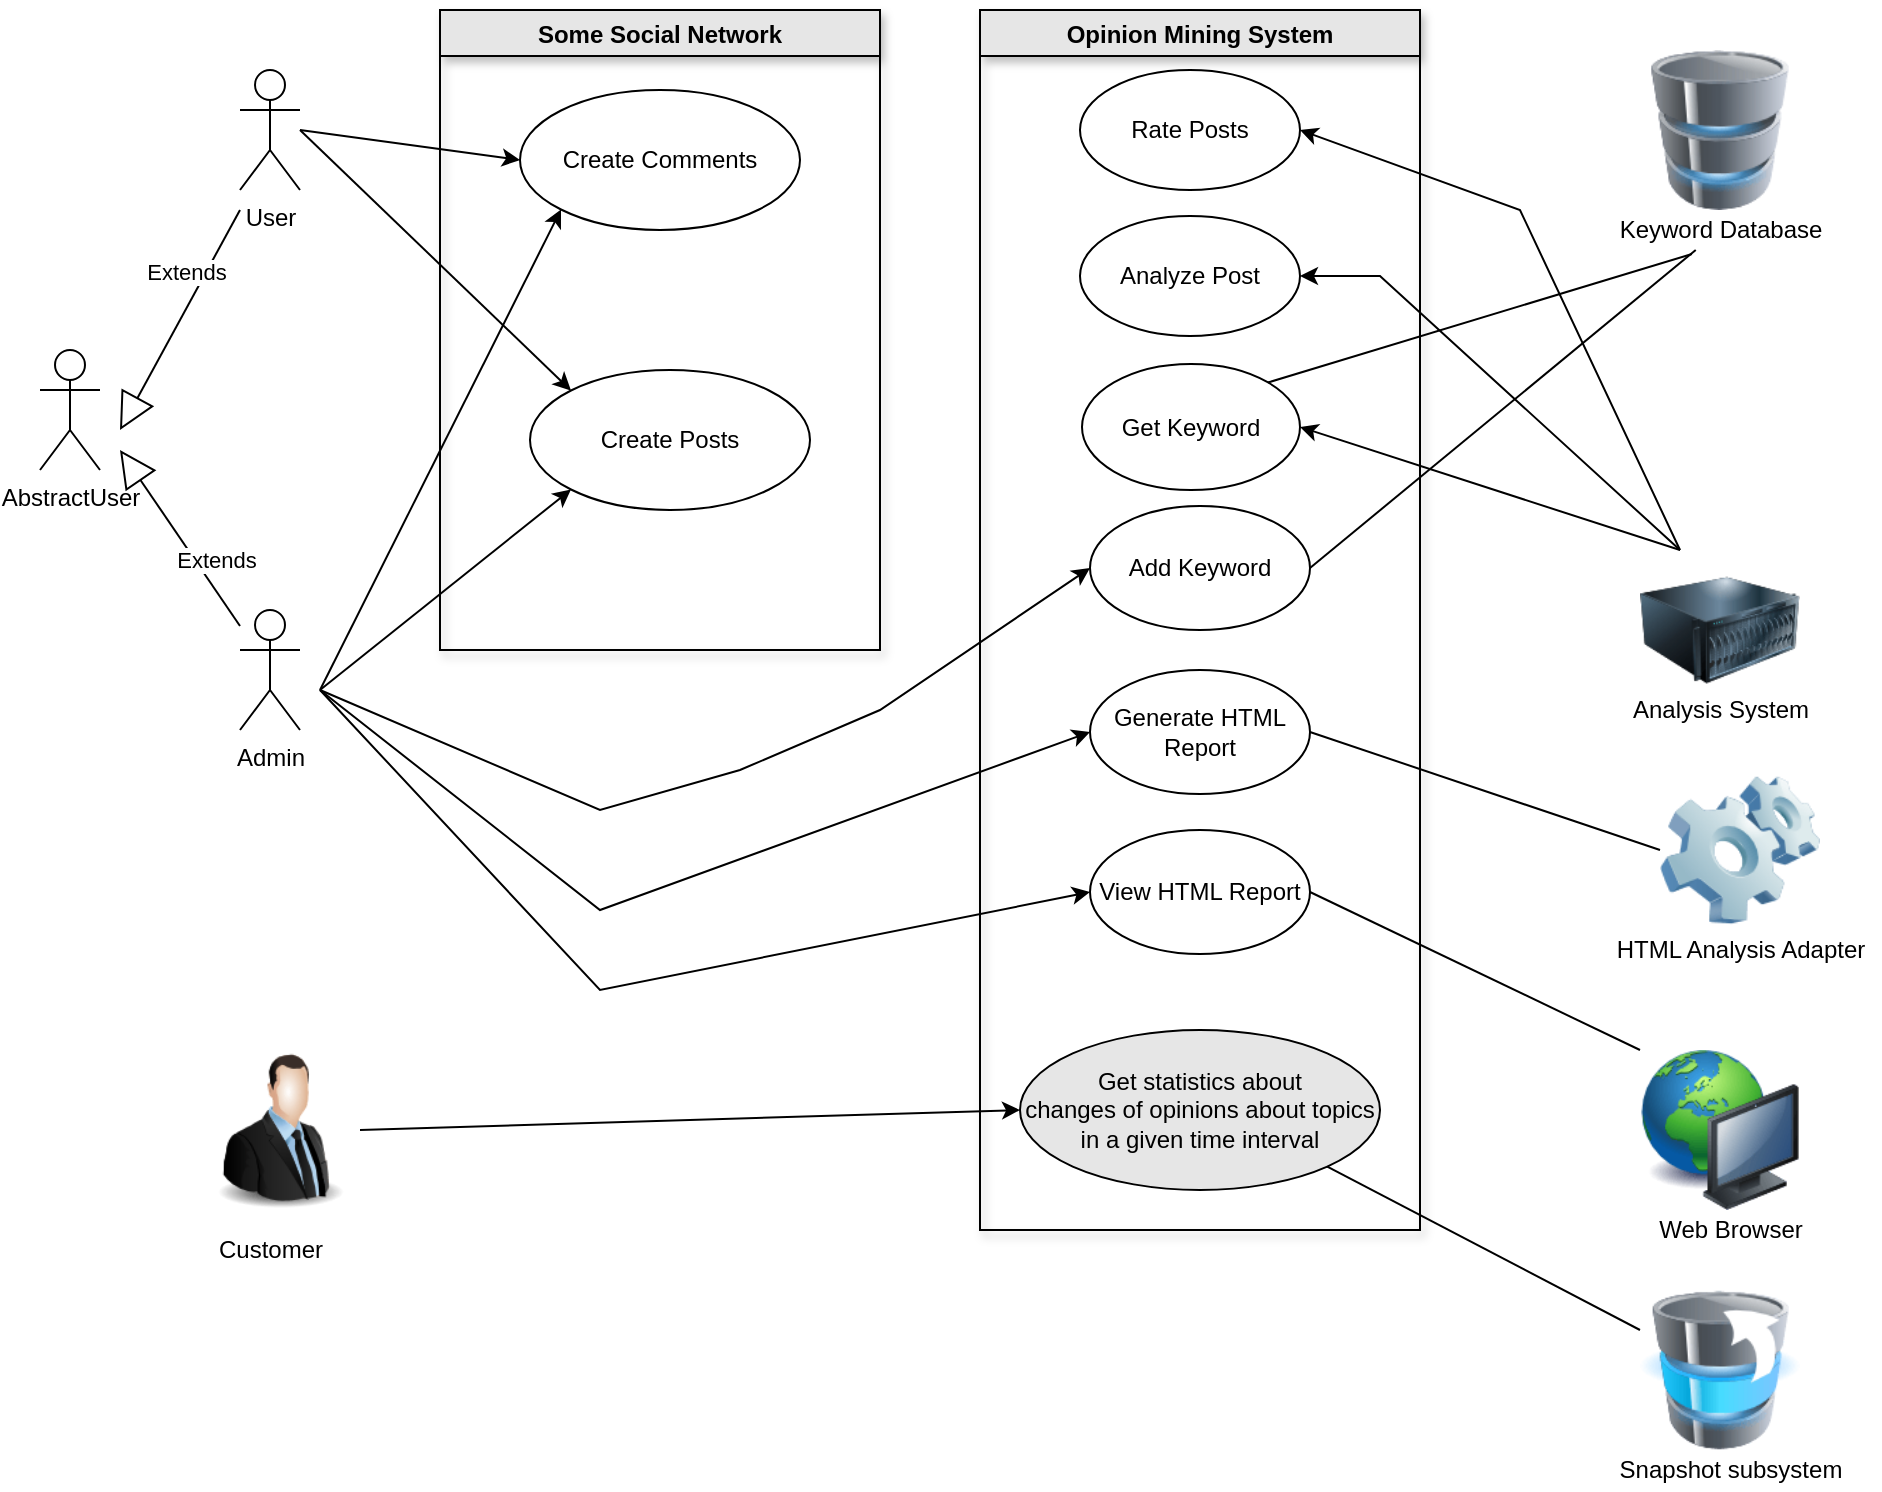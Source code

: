 <mxfile version="15.8.6" type="device"><diagram id="Ck7gXhbes9SMuV-gNXvy" name="Page-1"><mxGraphModel dx="1150" dy="511" grid="1" gridSize="10" guides="1" tooltips="1" connect="1" arrows="1" fold="1" page="1" pageScale="1" pageWidth="850" pageHeight="1100" math="0" shadow="0"><root><mxCell id="0"/><mxCell id="1" parent="0"/><mxCell id="Xl5pFJDbR5ZIWvUPMfdJ-1" value="AbstractUser" style="shape=umlActor;verticalLabelPosition=bottom;verticalAlign=top;html=1;outlineConnect=0;" parent="1" vertex="1"><mxGeometry x="40" y="190" width="30" height="60" as="geometry"/></mxCell><mxCell id="Xl5pFJDbR5ZIWvUPMfdJ-21" style="edgeStyle=none;rounded=0;orthogonalLoop=1;jettySize=auto;html=1;entryX=0;entryY=0;entryDx=0;entryDy=0;" parent="1" target="Xl5pFJDbR5ZIWvUPMfdJ-42" edge="1"><mxGeometry relative="1" as="geometry"><mxPoint x="170" y="80" as="sourcePoint"/><mxPoint x="300" y="175" as="targetPoint"/></mxGeometry></mxCell><mxCell id="Xl5pFJDbR5ZIWvUPMfdJ-31" style="edgeStyle=none;rounded=0;orthogonalLoop=1;jettySize=auto;html=1;entryX=0;entryY=0.5;entryDx=0;entryDy=0;" parent="1" target="Xl5pFJDbR5ZIWvUPMfdJ-30" edge="1"><mxGeometry relative="1" as="geometry"><mxPoint x="180" y="360" as="sourcePoint"/><Array as="points"><mxPoint x="320" y="420"/><mxPoint x="390" y="400"/><mxPoint x="460" y="370"/></Array></mxGeometry></mxCell><mxCell id="Xl5pFJDbR5ZIWvUPMfdJ-2" value="Admin" style="shape=umlActor;verticalLabelPosition=bottom;verticalAlign=top;html=1;outlineConnect=0;" parent="1" vertex="1"><mxGeometry x="140" y="320" width="30" height="60" as="geometry"/></mxCell><mxCell id="Xl5pFJDbR5ZIWvUPMfdJ-17" style="edgeStyle=none;rounded=0;orthogonalLoop=1;jettySize=auto;html=1;entryX=0;entryY=0.5;entryDx=0;entryDy=0;" parent="1" target="Xl5pFJDbR5ZIWvUPMfdJ-15" edge="1"><mxGeometry relative="1" as="geometry"><mxPoint x="170" y="80" as="sourcePoint"/></mxGeometry></mxCell><mxCell id="Xl5pFJDbR5ZIWvUPMfdJ-4" value="User" style="shape=umlActor;verticalLabelPosition=bottom;verticalAlign=top;html=1;outlineConnect=0;" parent="1" vertex="1"><mxGeometry x="140" y="50" width="30" height="60" as="geometry"/></mxCell><mxCell id="Xl5pFJDbR5ZIWvUPMfdJ-26" style="rounded=0;orthogonalLoop=1;jettySize=auto;html=1;entryX=1;entryY=0.5;entryDx=0;entryDy=0;" parent="1" target="Xl5pFJDbR5ZIWvUPMfdJ-25" edge="1"><mxGeometry relative="1" as="geometry"><mxPoint x="860" y="290" as="sourcePoint"/><Array as="points"><mxPoint x="710" y="153"/></Array></mxGeometry></mxCell><mxCell id="Xl5pFJDbR5ZIWvUPMfdJ-35" style="edgeStyle=none;rounded=0;orthogonalLoop=1;jettySize=auto;html=1;exitX=0.25;exitY=0;exitDx=0;exitDy=0;entryX=1;entryY=0.5;entryDx=0;entryDy=0;" parent="1" source="Xl5pFJDbR5ZIWvUPMfdJ-10" target="Xl5pFJDbR5ZIWvUPMfdJ-34" edge="1"><mxGeometry relative="1" as="geometry"><mxPoint x="670" y="130" as="targetPoint"/><Array as="points"><mxPoint x="780" y="120"/></Array></mxGeometry></mxCell><mxCell id="Xl5pFJDbR5ZIWvUPMfdJ-18" value="Extends" style="endArrow=block;endSize=16;endFill=0;html=1;rounded=0;" parent="1" source="Xl5pFJDbR5ZIWvUPMfdJ-2" edge="1"><mxGeometry x="-0.364" y="-9" width="160" relative="1" as="geometry"><mxPoint x="340" y="230" as="sourcePoint"/><mxPoint x="80" y="240" as="targetPoint"/><mxPoint as="offset"/></mxGeometry></mxCell><mxCell id="Xl5pFJDbR5ZIWvUPMfdJ-19" value="Extends" style="endArrow=block;endSize=16;endFill=0;html=1;rounded=0;" parent="1" edge="1"><mxGeometry x="-0.364" y="-9" width="160" relative="1" as="geometry"><mxPoint x="140" y="120" as="sourcePoint"/><mxPoint x="80" y="230" as="targetPoint"/><mxPoint as="offset"/></mxGeometry></mxCell><mxCell id="Xl5pFJDbR5ZIWvUPMfdJ-40" value="" style="group" parent="1" vertex="1" connectable="0"><mxGeometry x="820" y="40" width="120" height="100" as="geometry"/></mxCell><mxCell id="Xl5pFJDbR5ZIWvUPMfdJ-9" value="" style="image;html=1;image=img/lib/clip_art/computers/Database_128x128.png" parent="Xl5pFJDbR5ZIWvUPMfdJ-40" vertex="1"><mxGeometry x="20" width="80" height="80" as="geometry"/></mxCell><mxCell id="Xl5pFJDbR5ZIWvUPMfdJ-23" value="Keyword Database" style="text;html=1;align=center;verticalAlign=middle;resizable=0;points=[];autosize=1;strokeColor=none;fillColor=none;" parent="Xl5pFJDbR5ZIWvUPMfdJ-40" vertex="1"><mxGeometry y="80" width="120" height="20" as="geometry"/></mxCell><mxCell id="Xl5pFJDbR5ZIWvUPMfdJ-39" value="" style="edgeStyle=none;rounded=0;orthogonalLoop=1;jettySize=auto;html=1;" parent="Xl5pFJDbR5ZIWvUPMfdJ-40" source="Xl5pFJDbR5ZIWvUPMfdJ-23" target="Xl5pFJDbR5ZIWvUPMfdJ-9" edge="1"><mxGeometry relative="1" as="geometry"/></mxCell><mxCell id="Xl5pFJDbR5ZIWvUPMfdJ-41" value="Opinion Mining System" style="swimlane;fillColor=#E6E6E6;shadow=1;" parent="1" vertex="1"><mxGeometry x="510" y="20" width="220" height="610" as="geometry"/></mxCell><mxCell id="Xl5pFJDbR5ZIWvUPMfdJ-34" value="Rate Posts" style="ellipse;whiteSpace=wrap;html=1;" parent="Xl5pFJDbR5ZIWvUPMfdJ-41" vertex="1"><mxGeometry x="50" y="30" width="110" height="60" as="geometry"/></mxCell><mxCell id="Xl5pFJDbR5ZIWvUPMfdJ-25" value="Analyze Post" style="ellipse;whiteSpace=wrap;html=1;" parent="Xl5pFJDbR5ZIWvUPMfdJ-41" vertex="1"><mxGeometry x="50" y="103" width="110" height="60" as="geometry"/></mxCell><mxCell id="Xl5pFJDbR5ZIWvUPMfdJ-30" value="&lt;div&gt;Add Keyword&lt;/div&gt;" style="ellipse;whiteSpace=wrap;html=1;" parent="Xl5pFJDbR5ZIWvUPMfdJ-41" vertex="1"><mxGeometry x="55" y="248" width="110" height="62" as="geometry"/></mxCell><mxCell id="Xl5pFJDbR5ZIWvUPMfdJ-51" value="Get Keyword" style="ellipse;whiteSpace=wrap;html=1;fillColor=#FFFFFF;" parent="Xl5pFJDbR5ZIWvUPMfdJ-41" vertex="1"><mxGeometry x="51" y="177" width="109" height="63" as="geometry"/></mxCell><mxCell id="SZoPRXrDN2_ySqBYjvqL-4" value="Generate HTML Report" style="ellipse;whiteSpace=wrap;html=1;fillColor=#FFFFFF;" parent="Xl5pFJDbR5ZIWvUPMfdJ-41" vertex="1"><mxGeometry x="55" y="330" width="110" height="62" as="geometry"/></mxCell><mxCell id="SZoPRXrDN2_ySqBYjvqL-5" style="edgeStyle=none;rounded=0;orthogonalLoop=1;jettySize=auto;html=1;entryX=0;entryY=0.5;entryDx=0;entryDy=0;" parent="Xl5pFJDbR5ZIWvUPMfdJ-41" target="SZoPRXrDN2_ySqBYjvqL-4" edge="1"><mxGeometry relative="1" as="geometry"><mxPoint x="-330" y="340" as="sourcePoint"/><Array as="points"><mxPoint x="-190" y="450"/></Array><mxPoint x="35" y="310" as="targetPoint"/></mxGeometry></mxCell><mxCell id="SZoPRXrDN2_ySqBYjvqL-13" value="View HTML Report" style="ellipse;whiteSpace=wrap;html=1;fillColor=#FFFFFF;" parent="Xl5pFJDbR5ZIWvUPMfdJ-41" vertex="1"><mxGeometry x="55" y="410" width="110" height="62" as="geometry"/></mxCell><mxCell id="Xl5pFJDbR5ZIWvUPMfdJ-43" value="Some Social Network" style="swimlane;fillColor=#E6E6E6;shadow=1;" parent="1" vertex="1"><mxGeometry x="240" y="20" width="220" height="320" as="geometry"/></mxCell><mxCell id="Xl5pFJDbR5ZIWvUPMfdJ-15" value="Create Comments" style="ellipse;whiteSpace=wrap;html=1;" parent="Xl5pFJDbR5ZIWvUPMfdJ-43" vertex="1"><mxGeometry x="40" y="40" width="140" height="70" as="geometry"/></mxCell><mxCell id="Xl5pFJDbR5ZIWvUPMfdJ-42" value="Create Posts" style="ellipse;whiteSpace=wrap;html=1;" parent="Xl5pFJDbR5ZIWvUPMfdJ-43" vertex="1"><mxGeometry x="45" y="180" width="140" height="70" as="geometry"/></mxCell><mxCell id="Xl5pFJDbR5ZIWvUPMfdJ-45" style="edgeStyle=none;rounded=0;orthogonalLoop=1;jettySize=auto;html=1;entryX=0;entryY=1;entryDx=0;entryDy=0;" parent="1" target="Xl5pFJDbR5ZIWvUPMfdJ-15" edge="1"><mxGeometry relative="1" as="geometry"><mxPoint x="180" y="360" as="sourcePoint"/><mxPoint x="285" y="505" as="targetPoint"/></mxGeometry></mxCell><mxCell id="Xl5pFJDbR5ZIWvUPMfdJ-46" style="edgeStyle=none;rounded=0;orthogonalLoop=1;jettySize=auto;html=1;entryX=0;entryY=1;entryDx=0;entryDy=0;" parent="1" target="Xl5pFJDbR5ZIWvUPMfdJ-42" edge="1"><mxGeometry relative="1" as="geometry"><mxPoint x="180" y="360" as="sourcePoint"/><mxPoint x="280" y="365" as="targetPoint"/></mxGeometry></mxCell><mxCell id="Xl5pFJDbR5ZIWvUPMfdJ-50" value="" style="group" parent="1" vertex="1" connectable="0"><mxGeometry x="830" y="290" width="100" height="90" as="geometry"/></mxCell><mxCell id="Xl5pFJDbR5ZIWvUPMfdJ-10" value="" style="image;html=1;image=img/lib/clip_art/computers/Server_128x128.png" parent="Xl5pFJDbR5ZIWvUPMfdJ-50" vertex="1"><mxGeometry x="10" width="80" height="80" as="geometry"/></mxCell><mxCell id="Xl5pFJDbR5ZIWvUPMfdJ-24" value="Analysis System" style="text;html=1;align=center;verticalAlign=middle;resizable=0;points=[];autosize=1;strokeColor=none;fillColor=none;" parent="Xl5pFJDbR5ZIWvUPMfdJ-50" vertex="1"><mxGeometry y="70" width="100" height="20" as="geometry"/></mxCell><mxCell id="Xl5pFJDbR5ZIWvUPMfdJ-36" style="edgeStyle=none;rounded=0;orthogonalLoop=1;jettySize=auto;html=1;exitX=0.25;exitY=0;exitDx=0;exitDy=0;" parent="Xl5pFJDbR5ZIWvUPMfdJ-50" source="Xl5pFJDbR5ZIWvUPMfdJ-10" target="Xl5pFJDbR5ZIWvUPMfdJ-10" edge="1"><mxGeometry relative="1" as="geometry"/></mxCell><mxCell id="Xl5pFJDbR5ZIWvUPMfdJ-48" value="" style="endArrow=none;html=1;rounded=0;exitX=1;exitY=0.5;exitDx=0;exitDy=0;" parent="1" source="Xl5pFJDbR5ZIWvUPMfdJ-30" target="Xl5pFJDbR5ZIWvUPMfdJ-23" edge="1"><mxGeometry width="50" height="50" relative="1" as="geometry"><mxPoint x="680" y="290" as="sourcePoint"/><mxPoint x="730" y="240" as="targetPoint"/></mxGeometry></mxCell><mxCell id="Xl5pFJDbR5ZIWvUPMfdJ-52" style="edgeStyle=none;rounded=0;orthogonalLoop=1;jettySize=auto;html=1;exitX=0.25;exitY=0;exitDx=0;exitDy=0;entryX=1;entryY=0.5;entryDx=0;entryDy=0;" parent="1" source="Xl5pFJDbR5ZIWvUPMfdJ-10" target="Xl5pFJDbR5ZIWvUPMfdJ-51" edge="1"><mxGeometry relative="1" as="geometry"/></mxCell><mxCell id="Xl5pFJDbR5ZIWvUPMfdJ-53" value="" style="endArrow=none;html=1;rounded=0;entryX=0.383;entryY=1.1;entryDx=0;entryDy=0;entryPerimeter=0;exitX=1;exitY=0;exitDx=0;exitDy=0;" parent="1" source="Xl5pFJDbR5ZIWvUPMfdJ-51" target="Xl5pFJDbR5ZIWvUPMfdJ-23" edge="1"><mxGeometry width="50" height="50" relative="1" as="geometry"><mxPoint x="580" y="240" as="sourcePoint"/><mxPoint x="620" y="200" as="targetPoint"/></mxGeometry></mxCell><mxCell id="SZoPRXrDN2_ySqBYjvqL-3" value="" style="group" parent="1" vertex="1" connectable="0"><mxGeometry x="840" y="540" width="90" height="100" as="geometry"/></mxCell><mxCell id="SZoPRXrDN2_ySqBYjvqL-1" value="" style="image;html=1;image=img/lib/clip_art/computers/Network_128x128.png" parent="SZoPRXrDN2_ySqBYjvqL-3" vertex="1"><mxGeometry width="80" height="80" as="geometry"/></mxCell><mxCell id="SZoPRXrDN2_ySqBYjvqL-2" value="Web Browser" style="text;html=1;align=center;verticalAlign=middle;resizable=0;points=[];autosize=1;strokeColor=none;fillColor=none;" parent="SZoPRXrDN2_ySqBYjvqL-3" vertex="1"><mxGeometry y="80" width="90" height="20" as="geometry"/></mxCell><mxCell id="SZoPRXrDN2_ySqBYjvqL-6" value="" style="endArrow=none;html=1;rounded=0;entryX=1;entryY=0.5;entryDx=0;entryDy=0;exitX=0;exitY=0;exitDx=0;exitDy=0;" parent="1" source="SZoPRXrDN2_ySqBYjvqL-1" target="SZoPRXrDN2_ySqBYjvqL-13" edge="1"><mxGeometry width="50" height="50" relative="1" as="geometry"><mxPoint x="860" y="290" as="sourcePoint"/><mxPoint x="610" y="280" as="targetPoint"/></mxGeometry></mxCell><mxCell id="SZoPRXrDN2_ySqBYjvqL-9" value="" style="group" parent="1" vertex="1" connectable="0"><mxGeometry x="820" y="400" width="140" height="100" as="geometry"/></mxCell><mxCell id="SZoPRXrDN2_ySqBYjvqL-7" value="" style="image;html=1;image=img/lib/clip_art/computers/Software_128x128.png;fillColor=#E6E6E6;" parent="SZoPRXrDN2_ySqBYjvqL-9" vertex="1"><mxGeometry x="30" width="80" height="80" as="geometry"/></mxCell><mxCell id="SZoPRXrDN2_ySqBYjvqL-8" value="HTML Analysis Adapter" style="text;html=1;align=center;verticalAlign=middle;resizable=0;points=[];autosize=1;strokeColor=none;fillColor=none;" parent="SZoPRXrDN2_ySqBYjvqL-9" vertex="1"><mxGeometry y="80" width="140" height="20" as="geometry"/></mxCell><mxCell id="SZoPRXrDN2_ySqBYjvqL-12" value="" style="endArrow=none;html=1;rounded=0;entryX=1;entryY=0.5;entryDx=0;entryDy=0;exitX=0;exitY=0.5;exitDx=0;exitDy=0;" parent="1" source="SZoPRXrDN2_ySqBYjvqL-7" target="SZoPRXrDN2_ySqBYjvqL-4" edge="1"><mxGeometry width="50" height="50" relative="1" as="geometry"><mxPoint x="850" y="580" as="sourcePoint"/><mxPoint x="685" y="391" as="targetPoint"/></mxGeometry></mxCell><mxCell id="SZoPRXrDN2_ySqBYjvqL-14" value="" style="endArrow=classic;html=1;rounded=0;entryX=0;entryY=0.5;entryDx=0;entryDy=0;" parent="1" target="SZoPRXrDN2_ySqBYjvqL-13" edge="1"><mxGeometry width="50" height="50" relative="1" as="geometry"><mxPoint x="180" y="360" as="sourcePoint"/><mxPoint x="280" y="510" as="targetPoint"/><Array as="points"><mxPoint x="320" y="510"/></Array></mxGeometry></mxCell><mxCell id="m_GIdqlIGThwo6EnzBDB-4" style="rounded=0;orthogonalLoop=1;jettySize=auto;html=1;exitX=1;exitY=0.5;exitDx=0;exitDy=0;entryX=0;entryY=0.5;entryDx=0;entryDy=0;" parent="1" source="m_GIdqlIGThwo6EnzBDB-1" target="m_GIdqlIGThwo6EnzBDB-2" edge="1"><mxGeometry relative="1" as="geometry"/></mxCell><mxCell id="m_GIdqlIGThwo6EnzBDB-1" value="" style="image;html=1;image=img/lib/clip_art/people/Suit_Man_128x128.png;fillColor=#FFFFFF;" parent="1" vertex="1"><mxGeometry x="120" y="540" width="80" height="80" as="geometry"/></mxCell><mxCell id="m_GIdqlIGThwo6EnzBDB-2" value="&lt;div&gt;Get statistics about&lt;/div&gt;&lt;div&gt;changes of opinions about topics in a given time interval&lt;br&gt;&lt;/div&gt;" style="ellipse;whiteSpace=wrap;html=1;fillColor=#E6E6E6;" parent="1" vertex="1"><mxGeometry x="530" y="530" width="180" height="80" as="geometry"/></mxCell><mxCell id="m_GIdqlIGThwo6EnzBDB-3" value="Customer" style="text;html=1;align=center;verticalAlign=middle;resizable=0;points=[];autosize=1;strokeColor=none;fillColor=none;" parent="1" vertex="1"><mxGeometry x="120" y="630" width="70" height="20" as="geometry"/></mxCell><mxCell id="m_GIdqlIGThwo6EnzBDB-5" value="" style="image;html=1;image=img/lib/clip_art/computers/Database_Move_Stack_128x128.png;fillColor=#FFFFFF;" parent="1" vertex="1"><mxGeometry x="840" y="660" width="80" height="80" as="geometry"/></mxCell><mxCell id="m_GIdqlIGThwo6EnzBDB-6" value="Snapshot subsystem" style="text;html=1;align=center;verticalAlign=middle;resizable=0;points=[];autosize=1;strokeColor=none;fillColor=none;" parent="1" vertex="1"><mxGeometry x="820" y="740" width="130" height="20" as="geometry"/></mxCell><mxCell id="m_GIdqlIGThwo6EnzBDB-8" value="" style="endArrow=none;html=1;rounded=0;entryX=1;entryY=1;entryDx=0;entryDy=0;exitX=0;exitY=0.25;exitDx=0;exitDy=0;" parent="1" source="m_GIdqlIGThwo6EnzBDB-5" target="m_GIdqlIGThwo6EnzBDB-2" edge="1"><mxGeometry width="50" height="50" relative="1" as="geometry"><mxPoint x="830" y="650" as="sourcePoint"/><mxPoint x="665" y="571" as="targetPoint"/></mxGeometry></mxCell></root></mxGraphModel></diagram></mxfile>